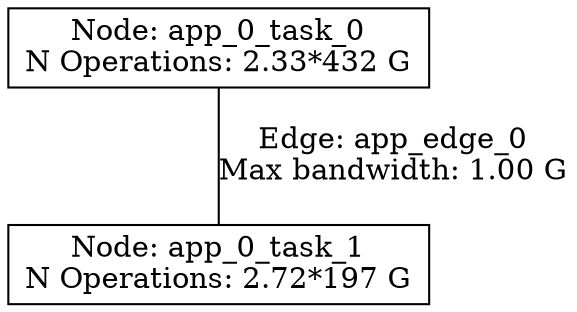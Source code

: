 strict graph "" {
	node [label="\N",
		shape=box
	];
	app_0_task_0	[label="Node: app_0_task_0
N Operations: 2.33*432 G"];
	app_0_task_1	[label="Node: app_0_task_1
N Operations: 2.72*197 G"];
	app_0_task_0 -- app_0_task_1	[label="Edge: app_edge_0
Max bandwidth: 1.00 G"];
}
